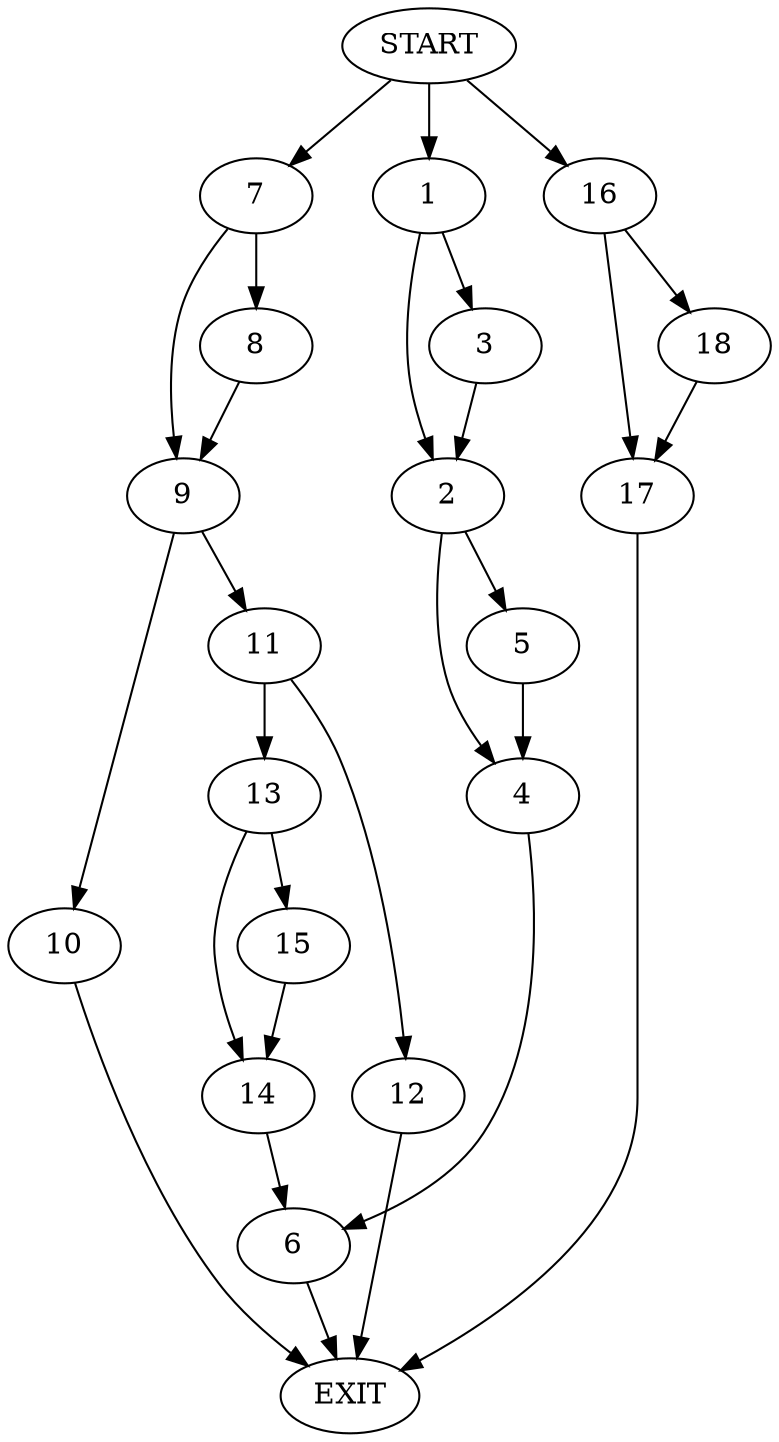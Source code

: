 digraph {
0 [label="START"]
19 [label="EXIT"]
0 -> 1
1 -> 2
1 -> 3
2 -> 4
2 -> 5
3 -> 2
5 -> 4
4 -> 6
6 -> 19
0 -> 7
7 -> 8
7 -> 9
9 -> 10
9 -> 11
8 -> 9
10 -> 19
11 -> 12
11 -> 13
13 -> 14
13 -> 15
12 -> 19
15 -> 14
14 -> 6
0 -> 16
16 -> 17
16 -> 18
18 -> 17
17 -> 19
}
